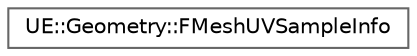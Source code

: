 digraph "Graphical Class Hierarchy"
{
 // INTERACTIVE_SVG=YES
 // LATEX_PDF_SIZE
  bgcolor="transparent";
  edge [fontname=Helvetica,fontsize=10,labelfontname=Helvetica,labelfontsize=10];
  node [fontname=Helvetica,fontsize=10,shape=box,height=0.2,width=0.4];
  rankdir="LR";
  Node0 [id="Node000000",label="UE::Geometry::FMeshUVSampleInfo",height=0.2,width=0.4,color="grey40", fillcolor="white", style="filled",URL="$da/dc0/structUE_1_1Geometry_1_1FMeshUVSampleInfo.html",tooltip="Information about a UV sample."];
}
